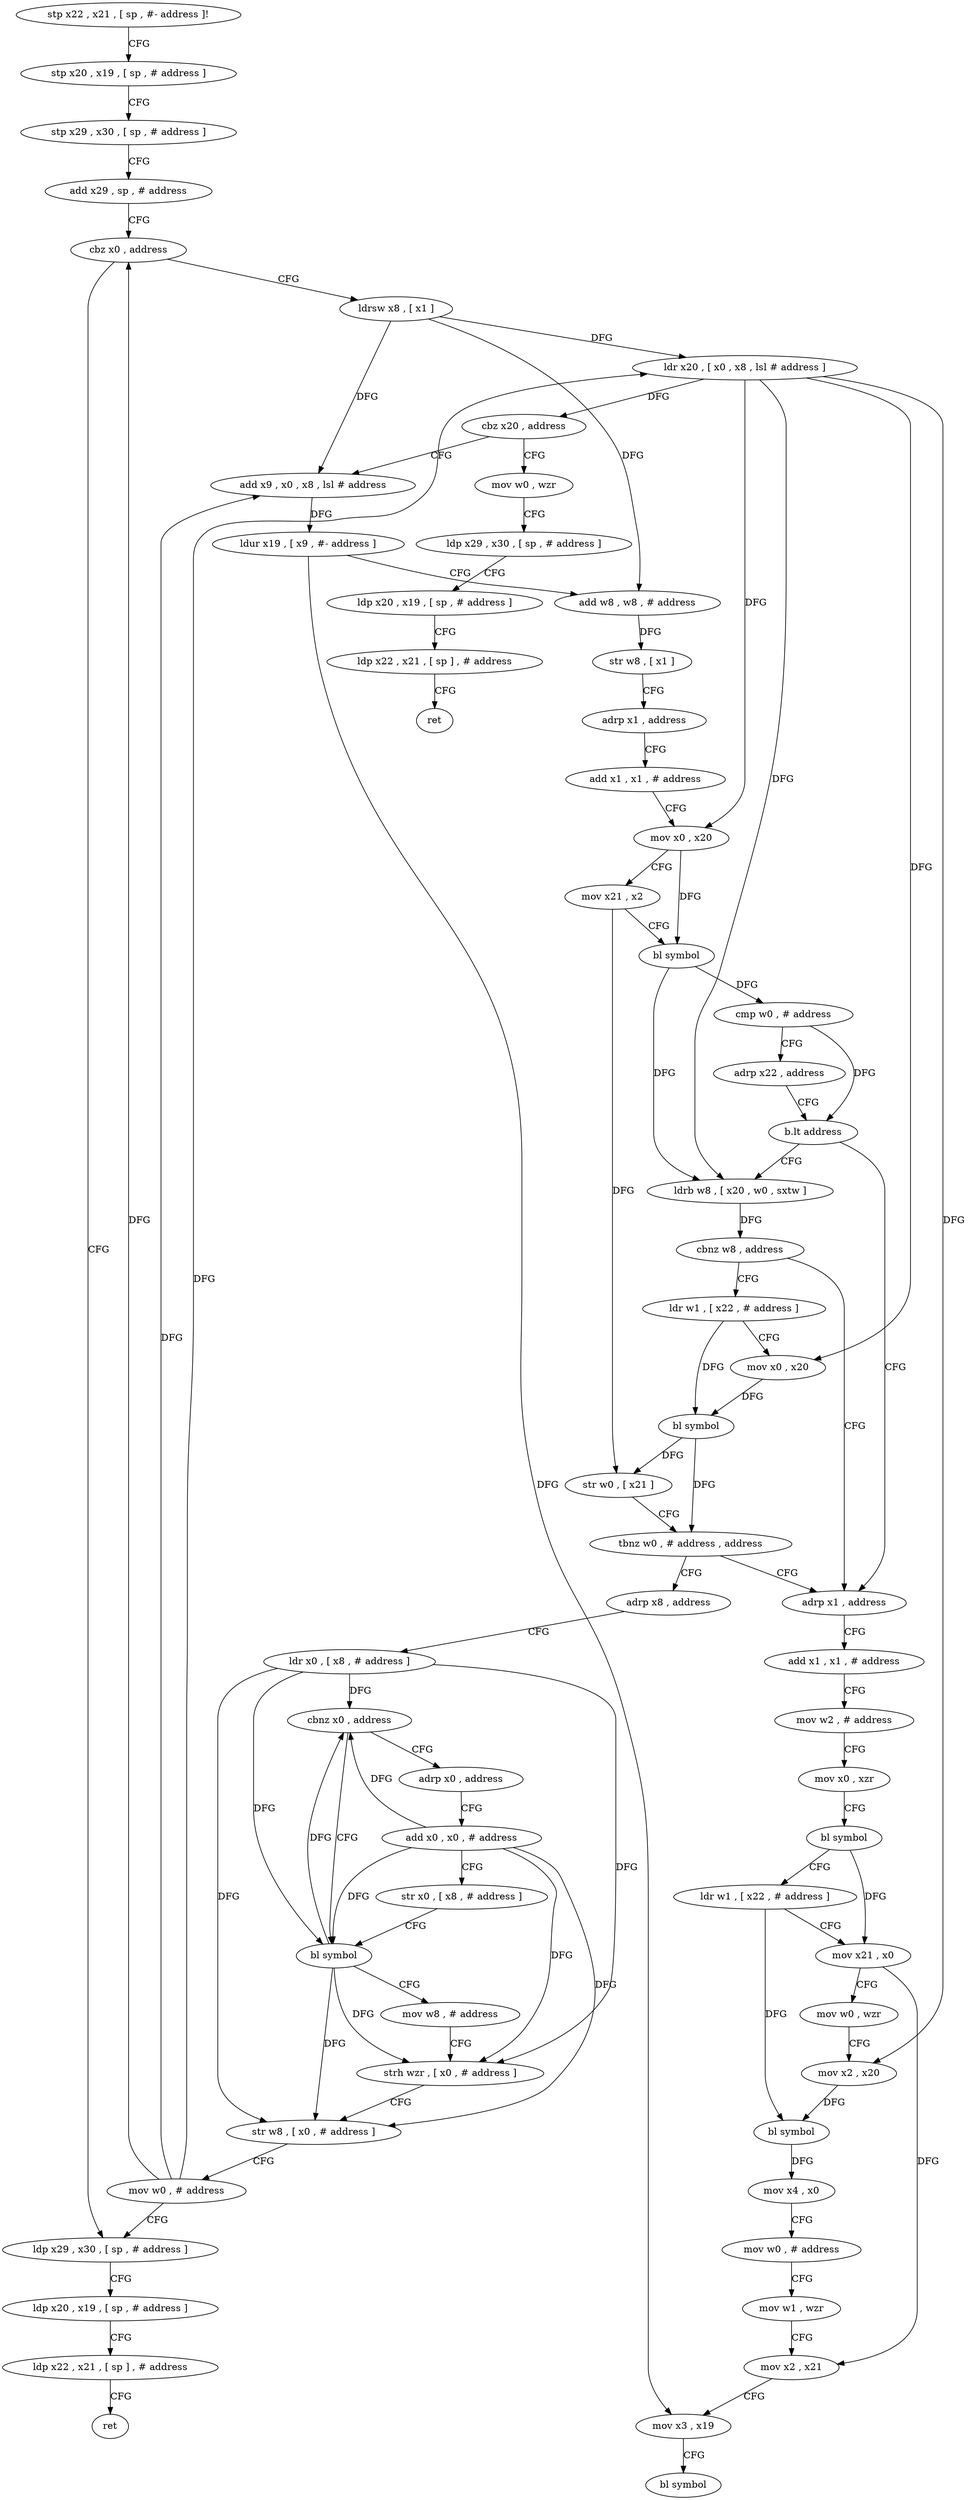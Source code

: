 digraph "func" {
"4259592" [label = "stp x22 , x21 , [ sp , #- address ]!" ]
"4259596" [label = "stp x20 , x19 , [ sp , # address ]" ]
"4259600" [label = "stp x29 , x30 , [ sp , # address ]" ]
"4259604" [label = "add x29 , sp , # address" ]
"4259608" [label = "cbz x0 , address" ]
"4259744" [label = "ldp x29 , x30 , [ sp , # address ]" ]
"4259612" [label = "ldrsw x8 , [ x1 ]" ]
"4259748" [label = "ldp x20 , x19 , [ sp , # address ]" ]
"4259752" [label = "ldp x22 , x21 , [ sp ] , # address" ]
"4259756" [label = "ret" ]
"4259616" [label = "ldr x20 , [ x0 , x8 , lsl # address ]" ]
"4259620" [label = "cbz x20 , address" ]
"4259760" [label = "mov w0 , wzr" ]
"4259624" [label = "add x9 , x0 , x8 , lsl # address" ]
"4259764" [label = "ldp x29 , x30 , [ sp , # address ]" ]
"4259768" [label = "ldp x20 , x19 , [ sp , # address ]" ]
"4259772" [label = "ldp x22 , x21 , [ sp ] , # address" ]
"4259776" [label = "ret" ]
"4259628" [label = "ldur x19 , [ x9 , #- address ]" ]
"4259632" [label = "add w8 , w8 , # address" ]
"4259636" [label = "str w8 , [ x1 ]" ]
"4259640" [label = "adrp x1 , address" ]
"4259644" [label = "add x1 , x1 , # address" ]
"4259648" [label = "mov x0 , x20" ]
"4259652" [label = "mov x21 , x2" ]
"4259656" [label = "bl symbol" ]
"4259660" [label = "cmp w0 , # address" ]
"4259664" [label = "adrp x22 , address" ]
"4259668" [label = "b.lt address" ]
"4259780" [label = "adrp x1 , address" ]
"4259672" [label = "ldrb w8 , [ x20 , w0 , sxtw ]" ]
"4259784" [label = "add x1 , x1 , # address" ]
"4259788" [label = "mov w2 , # address" ]
"4259792" [label = "mov x0 , xzr" ]
"4259796" [label = "bl symbol" ]
"4259800" [label = "ldr w1 , [ x22 , # address ]" ]
"4259804" [label = "mov x21 , x0" ]
"4259808" [label = "mov w0 , wzr" ]
"4259812" [label = "mov x2 , x20" ]
"4259816" [label = "bl symbol" ]
"4259820" [label = "mov x4 , x0" ]
"4259824" [label = "mov w0 , # address" ]
"4259828" [label = "mov w1 , wzr" ]
"4259832" [label = "mov x2 , x21" ]
"4259836" [label = "mov x3 , x19" ]
"4259840" [label = "bl symbol" ]
"4259676" [label = "cbnz w8 , address" ]
"4259680" [label = "ldr w1 , [ x22 , # address ]" ]
"4259684" [label = "mov x0 , x20" ]
"4259688" [label = "bl symbol" ]
"4259692" [label = "str w0 , [ x21 ]" ]
"4259696" [label = "tbnz w0 , # address , address" ]
"4259700" [label = "adrp x8 , address" ]
"4259704" [label = "ldr x0 , [ x8 , # address ]" ]
"4259708" [label = "cbnz x0 , address" ]
"4259724" [label = "bl symbol" ]
"4259712" [label = "adrp x0 , address" ]
"4259728" [label = "mov w8 , # address" ]
"4259732" [label = "strh wzr , [ x0 , # address ]" ]
"4259736" [label = "str w8 , [ x0 , # address ]" ]
"4259740" [label = "mov w0 , # address" ]
"4259716" [label = "add x0 , x0 , # address" ]
"4259720" [label = "str x0 , [ x8 , # address ]" ]
"4259592" -> "4259596" [ label = "CFG" ]
"4259596" -> "4259600" [ label = "CFG" ]
"4259600" -> "4259604" [ label = "CFG" ]
"4259604" -> "4259608" [ label = "CFG" ]
"4259608" -> "4259744" [ label = "CFG" ]
"4259608" -> "4259612" [ label = "CFG" ]
"4259744" -> "4259748" [ label = "CFG" ]
"4259612" -> "4259616" [ label = "DFG" ]
"4259612" -> "4259624" [ label = "DFG" ]
"4259612" -> "4259632" [ label = "DFG" ]
"4259748" -> "4259752" [ label = "CFG" ]
"4259752" -> "4259756" [ label = "CFG" ]
"4259616" -> "4259620" [ label = "DFG" ]
"4259616" -> "4259648" [ label = "DFG" ]
"4259616" -> "4259812" [ label = "DFG" ]
"4259616" -> "4259672" [ label = "DFG" ]
"4259616" -> "4259684" [ label = "DFG" ]
"4259620" -> "4259760" [ label = "CFG" ]
"4259620" -> "4259624" [ label = "CFG" ]
"4259760" -> "4259764" [ label = "CFG" ]
"4259624" -> "4259628" [ label = "DFG" ]
"4259764" -> "4259768" [ label = "CFG" ]
"4259768" -> "4259772" [ label = "CFG" ]
"4259772" -> "4259776" [ label = "CFG" ]
"4259628" -> "4259632" [ label = "CFG" ]
"4259628" -> "4259836" [ label = "DFG" ]
"4259632" -> "4259636" [ label = "DFG" ]
"4259636" -> "4259640" [ label = "CFG" ]
"4259640" -> "4259644" [ label = "CFG" ]
"4259644" -> "4259648" [ label = "CFG" ]
"4259648" -> "4259652" [ label = "CFG" ]
"4259648" -> "4259656" [ label = "DFG" ]
"4259652" -> "4259656" [ label = "CFG" ]
"4259652" -> "4259692" [ label = "DFG" ]
"4259656" -> "4259660" [ label = "DFG" ]
"4259656" -> "4259672" [ label = "DFG" ]
"4259660" -> "4259664" [ label = "CFG" ]
"4259660" -> "4259668" [ label = "DFG" ]
"4259664" -> "4259668" [ label = "CFG" ]
"4259668" -> "4259780" [ label = "CFG" ]
"4259668" -> "4259672" [ label = "CFG" ]
"4259780" -> "4259784" [ label = "CFG" ]
"4259672" -> "4259676" [ label = "DFG" ]
"4259784" -> "4259788" [ label = "CFG" ]
"4259788" -> "4259792" [ label = "CFG" ]
"4259792" -> "4259796" [ label = "CFG" ]
"4259796" -> "4259800" [ label = "CFG" ]
"4259796" -> "4259804" [ label = "DFG" ]
"4259800" -> "4259804" [ label = "CFG" ]
"4259800" -> "4259816" [ label = "DFG" ]
"4259804" -> "4259808" [ label = "CFG" ]
"4259804" -> "4259832" [ label = "DFG" ]
"4259808" -> "4259812" [ label = "CFG" ]
"4259812" -> "4259816" [ label = "DFG" ]
"4259816" -> "4259820" [ label = "DFG" ]
"4259820" -> "4259824" [ label = "CFG" ]
"4259824" -> "4259828" [ label = "CFG" ]
"4259828" -> "4259832" [ label = "CFG" ]
"4259832" -> "4259836" [ label = "CFG" ]
"4259836" -> "4259840" [ label = "CFG" ]
"4259676" -> "4259780" [ label = "CFG" ]
"4259676" -> "4259680" [ label = "CFG" ]
"4259680" -> "4259684" [ label = "CFG" ]
"4259680" -> "4259688" [ label = "DFG" ]
"4259684" -> "4259688" [ label = "DFG" ]
"4259688" -> "4259692" [ label = "DFG" ]
"4259688" -> "4259696" [ label = "DFG" ]
"4259692" -> "4259696" [ label = "CFG" ]
"4259696" -> "4259780" [ label = "CFG" ]
"4259696" -> "4259700" [ label = "CFG" ]
"4259700" -> "4259704" [ label = "CFG" ]
"4259704" -> "4259708" [ label = "DFG" ]
"4259704" -> "4259724" [ label = "DFG" ]
"4259704" -> "4259732" [ label = "DFG" ]
"4259704" -> "4259736" [ label = "DFG" ]
"4259708" -> "4259724" [ label = "CFG" ]
"4259708" -> "4259712" [ label = "CFG" ]
"4259724" -> "4259728" [ label = "CFG" ]
"4259724" -> "4259708" [ label = "DFG" ]
"4259724" -> "4259732" [ label = "DFG" ]
"4259724" -> "4259736" [ label = "DFG" ]
"4259712" -> "4259716" [ label = "CFG" ]
"4259728" -> "4259732" [ label = "CFG" ]
"4259732" -> "4259736" [ label = "CFG" ]
"4259736" -> "4259740" [ label = "CFG" ]
"4259740" -> "4259744" [ label = "CFG" ]
"4259740" -> "4259608" [ label = "DFG" ]
"4259740" -> "4259616" [ label = "DFG" ]
"4259740" -> "4259624" [ label = "DFG" ]
"4259716" -> "4259720" [ label = "CFG" ]
"4259716" -> "4259708" [ label = "DFG" ]
"4259716" -> "4259724" [ label = "DFG" ]
"4259716" -> "4259732" [ label = "DFG" ]
"4259716" -> "4259736" [ label = "DFG" ]
"4259720" -> "4259724" [ label = "CFG" ]
}

